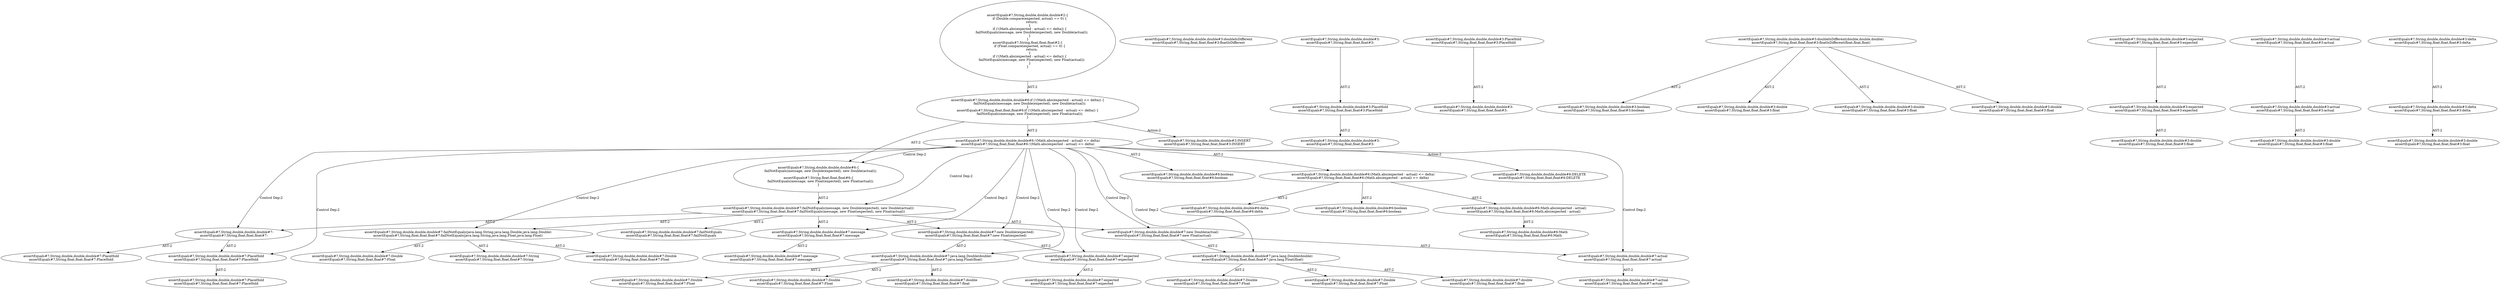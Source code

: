 digraph "Pattern" {
0 [label="assertEquals#?,String,double,double,double#6:DELETE
assertEquals#?,String,float,float,float#6:DELETE" shape=ellipse]
1 [label="assertEquals#?,String,double,double,double#6:!(Math.abs(expected - actual) <= delta)
assertEquals#?,String,float,float,float#6:!(Math.abs(expected - actual) <= delta)" shape=ellipse]
2 [label="assertEquals#?,String,double,double,double#6:if (!(Math.abs(expected - actual) <= delta)) \{
    failNotEquals(message, new Double(expected), new Double(actual));
\}
assertEquals#?,String,float,float,float#6:if (!(Math.abs(expected - actual) <= delta)) \{
    failNotEquals(message, new Float(expected), new Float(actual));
\}" shape=ellipse]
3 [label="assertEquals#?,String,double,double,double#2:\{
    if (Double.compare(expected, actual) == 0) \{
        return;
    \}
    if (!(Math.abs(expected - actual) <= delta)) \{
        failNotEquals(message, new Double(expected), new Double(actual));
    \}
\}
assertEquals#?,String,float,float,float#2:\{
    if (Float.compare(expected, actual) == 0) \{
        return;
    \}
    if (!(Math.abs(expected - actual) <= delta)) \{
        failNotEquals(message, new Float(expected), new Float(actual));
    \}
\}" shape=ellipse]
4 [label="assertEquals#?,String,double,double,double#6:\{
    failNotEquals(message, new Double(expected), new Double(actual));
\}
assertEquals#?,String,float,float,float#6:\{
    failNotEquals(message, new Float(expected), new Float(actual));
\}" shape=ellipse]
5 [label="assertEquals#?,String,double,double,double#3:doubleIsDifferent
assertEquals#?,String,float,float,float#3:floatIsDifferent" shape=ellipse]
6 [label="assertEquals#?,String,double,double,double#3:
assertEquals#?,String,float,float,float#3:" shape=ellipse]
7 [label="assertEquals#?,String,double,double,double#3:PlaceHold
assertEquals#?,String,float,float,float#3:PlaceHold" shape=ellipse]
8 [label="assertEquals#?,String,double,double,double#3:
assertEquals#?,String,float,float,float#3:" shape=ellipse]
9 [label="assertEquals#?,String,double,double,double#6:Math
assertEquals#?,String,float,float,float#6:Math" shape=ellipse]
10 [label="assertEquals#?,String,double,double,double#3:PlaceHold
assertEquals#?,String,float,float,float#3:PlaceHold" shape=ellipse]
11 [label="assertEquals#?,String,double,double,double#3:
assertEquals#?,String,float,float,float#3:" shape=ellipse]
12 [label="assertEquals#?,String,double,double,double#3:doubleIsDifferent(double,double,double)
assertEquals#?,String,float,float,float#3:floatIsDifferent(float,float,float)" shape=ellipse]
13 [label="assertEquals#?,String,double,double,double#3:boolean
assertEquals#?,String,float,float,float#3:boolean" shape=ellipse]
14 [label="assertEquals#?,String,double,double,double#3:double
assertEquals#?,String,float,float,float#3:float" shape=ellipse]
15 [label="assertEquals#?,String,double,double,double#3:double
assertEquals#?,String,float,float,float#3:float" shape=ellipse]
16 [label="assertEquals#?,String,double,double,double#3:double
assertEquals#?,String,float,float,float#3:float" shape=ellipse]
17 [label="assertEquals#?,String,double,double,double#3:expected
assertEquals#?,String,float,float,float#3:expected" shape=ellipse]
18 [label="assertEquals#?,String,double,double,double#3:expected
assertEquals#?,String,float,float,float#3:expected" shape=ellipse]
19 [label="assertEquals#?,String,double,double,double#3:double
assertEquals#?,String,float,float,float#3:float" shape=ellipse]
20 [label="assertEquals#?,String,double,double,double#3:actual
assertEquals#?,String,float,float,float#3:actual" shape=ellipse]
21 [label="assertEquals#?,String,double,double,double#3:actual
assertEquals#?,String,float,float,float#3:actual" shape=ellipse]
22 [label="assertEquals#?,String,double,double,double#3:double
assertEquals#?,String,float,float,float#3:float" shape=ellipse]
23 [label="assertEquals#?,String,double,double,double#3:delta
assertEquals#?,String,float,float,float#3:delta" shape=ellipse]
24 [label="assertEquals#?,String,double,double,double#3:delta
assertEquals#?,String,float,float,float#3:delta" shape=ellipse]
25 [label="assertEquals#?,String,double,double,double#3:double
assertEquals#?,String,float,float,float#3:float" shape=ellipse]
26 [label="assertEquals#?,String,double,double,double#7:failNotEquals(message, new Double(expected), new Double(actual))
assertEquals#?,String,float,float,float#7:failNotEquals(message, new Float(expected), new Float(actual))" shape=ellipse]
27 [label="assertEquals#?,String,double,double,double#7:
assertEquals#?,String,float,float,float#7:" shape=ellipse]
28 [label="assertEquals#?,String,double,double,double#7:PlaceHold
assertEquals#?,String,float,float,float#7:PlaceHold" shape=ellipse]
29 [label="assertEquals#?,String,double,double,double#7:PlaceHold
assertEquals#?,String,float,float,float#7:PlaceHold" shape=ellipse]
30 [label="assertEquals#?,String,double,double,double#7:failNotEquals(java.lang.String,java.lang.Double,java.lang.Double)
assertEquals#?,String,float,float,float#7:failNotEquals(java.lang.String,java.lang.Float,java.lang.Float)" shape=ellipse]
31 [label="assertEquals#?,String,double,double,double#7:message
assertEquals#?,String,float,float,float#7:message" shape=ellipse]
32 [label="assertEquals#?,String,double,double,double#7:message
assertEquals#?,String,float,float,float#7:message" shape=ellipse]
33 [label="assertEquals#?,String,double,double,double#7:new Double(expected)
assertEquals#?,String,float,float,float#7:new Float(expected)" shape=ellipse]
34 [label="assertEquals#?,String,double,double,double#7:java.lang.Double(double)
assertEquals#?,String,float,float,float#7:java.lang.Float(float)" shape=ellipse]
35 [label="assertEquals#?,String,double,double,double#7:Double
assertEquals#?,String,float,float,float#7:Float" shape=ellipse]
36 [label="assertEquals#?,String,double,double,double#7:expected
assertEquals#?,String,float,float,float#7:expected" shape=ellipse]
37 [label="assertEquals#?,String,double,double,double#7:expected
assertEquals#?,String,float,float,float#7:expected" shape=ellipse]
38 [label="assertEquals#?,String,double,double,double#7:new Double(actual)
assertEquals#?,String,float,float,float#7:new Float(actual)" shape=ellipse]
39 [label="assertEquals#?,String,double,double,double#7:java.lang.Double(double)
assertEquals#?,String,float,float,float#7:java.lang.Float(float)" shape=ellipse]
40 [label="assertEquals#?,String,double,double,double#7:Double
assertEquals#?,String,float,float,float#7:Float" shape=ellipse]
41 [label="assertEquals#?,String,double,double,double#7:actual
assertEquals#?,String,float,float,float#7:actual" shape=ellipse]
42 [label="assertEquals#?,String,double,double,double#7:actual
assertEquals#?,String,float,float,float#7:actual" shape=ellipse]
43 [label="assertEquals#?,String,double,double,double#7:failNotEquals
assertEquals#?,String,float,float,float#7:failNotEquals" shape=ellipse]
44 [label="assertEquals#?,String,double,double,double#7:PlaceHold
assertEquals#?,String,float,float,float#7:PlaceHold" shape=ellipse]
45 [label="assertEquals#?,String,double,double,double#7:String
assertEquals#?,String,float,float,float#7:String" shape=ellipse]
46 [label="assertEquals#?,String,double,double,double#7:Double
assertEquals#?,String,float,float,float#7:Float" shape=ellipse]
47 [label="assertEquals#?,String,double,double,double#7:Double
assertEquals#?,String,float,float,float#7:Float" shape=ellipse]
48 [label="assertEquals#?,String,double,double,double#7:Double
assertEquals#?,String,float,float,float#7:Float" shape=ellipse]
49 [label="assertEquals#?,String,double,double,double#7:double
assertEquals#?,String,float,float,float#7:float" shape=ellipse]
50 [label="assertEquals#?,String,double,double,double#7:Double
assertEquals#?,String,float,float,float#7:Float" shape=ellipse]
51 [label="assertEquals#?,String,double,double,double#7:double
assertEquals#?,String,float,float,float#7:float" shape=ellipse]
52 [label="assertEquals#?,String,double,double,double#3:INSERT
assertEquals#?,String,float,float,float#3:INSERT" shape=ellipse]
53 [label="assertEquals#?,String,double,double,double#6:boolean
assertEquals#?,String,float,float,float#6:boolean" shape=ellipse]
54 [label="assertEquals#?,String,double,double,double#6:(Math.abs(expected - actual) <= delta)
assertEquals#?,String,float,float,float#6:(Math.abs(expected - actual) <= delta)" shape=ellipse]
55 [label="assertEquals#?,String,double,double,double#6:boolean
assertEquals#?,String,float,float,float#6:boolean" shape=ellipse]
56 [label="assertEquals#?,String,double,double,double#6:Math.abs(expected - actual)
assertEquals#?,String,float,float,float#6:Math.abs(expected - actual)" shape=ellipse]
57 [label="assertEquals#?,String,double,double,double#6:delta
assertEquals#?,String,float,float,float#6:delta" shape=ellipse]
1 -> 0 [label="Action:2"];
1 -> 53 [label="AST:2"];
1 -> 54 [label="AST:2"];
1 -> 4 [label="Control Dep:2"];
1 -> 26 [label="Control Dep:2"];
1 -> 30 [label="Control Dep:2"];
1 -> 27 [label="Control Dep:2"];
1 -> 28 [label="Control Dep:2"];
1 -> 31 [label="Control Dep:2"];
1 -> 33 [label="Control Dep:2"];
1 -> 34 [label="Control Dep:2"];
1 -> 36 [label="Control Dep:2"];
1 -> 38 [label="Control Dep:2"];
1 -> 39 [label="Control Dep:2"];
1 -> 41 [label="Control Dep:2"];
2 -> 1 [label="AST:2"];
2 -> 4 [label="AST:2"];
2 -> 52 [label="Action:2"];
3 -> 2 [label="AST:2"];
4 -> 26 [label="AST:2"];
6 -> 7 [label="AST:2"];
7 -> 8 [label="AST:2"];
10 -> 11 [label="AST:2"];
12 -> 13 [label="AST:2"];
12 -> 14 [label="AST:2"];
12 -> 15 [label="AST:2"];
12 -> 16 [label="AST:2"];
17 -> 18 [label="AST:2"];
18 -> 19 [label="AST:2"];
20 -> 21 [label="AST:2"];
21 -> 22 [label="AST:2"];
23 -> 24 [label="AST:2"];
24 -> 25 [label="AST:2"];
26 -> 43 [label="AST:2"];
26 -> 27 [label="AST:2"];
26 -> 30 [label="AST:2"];
26 -> 31 [label="AST:2"];
26 -> 33 [label="AST:2"];
26 -> 38 [label="AST:2"];
27 -> 44 [label="AST:2"];
27 -> 28 [label="AST:2"];
28 -> 29 [label="AST:2"];
30 -> 45 [label="AST:2"];
30 -> 46 [label="AST:2"];
30 -> 47 [label="AST:2"];
31 -> 32 [label="AST:2"];
33 -> 34 [label="AST:2"];
33 -> 36 [label="AST:2"];
34 -> 48 [label="AST:2"];
34 -> 35 [label="AST:2"];
34 -> 49 [label="AST:2"];
36 -> 37 [label="AST:2"];
38 -> 39 [label="AST:2"];
38 -> 41 [label="AST:2"];
39 -> 50 [label="AST:2"];
39 -> 40 [label="AST:2"];
39 -> 51 [label="AST:2"];
41 -> 42 [label="AST:2"];
54 -> 55 [label="AST:2"];
54 -> 56 [label="AST:2"];
54 -> 57 [label="AST:2"];
56 -> 9 [label="AST:2"];
}